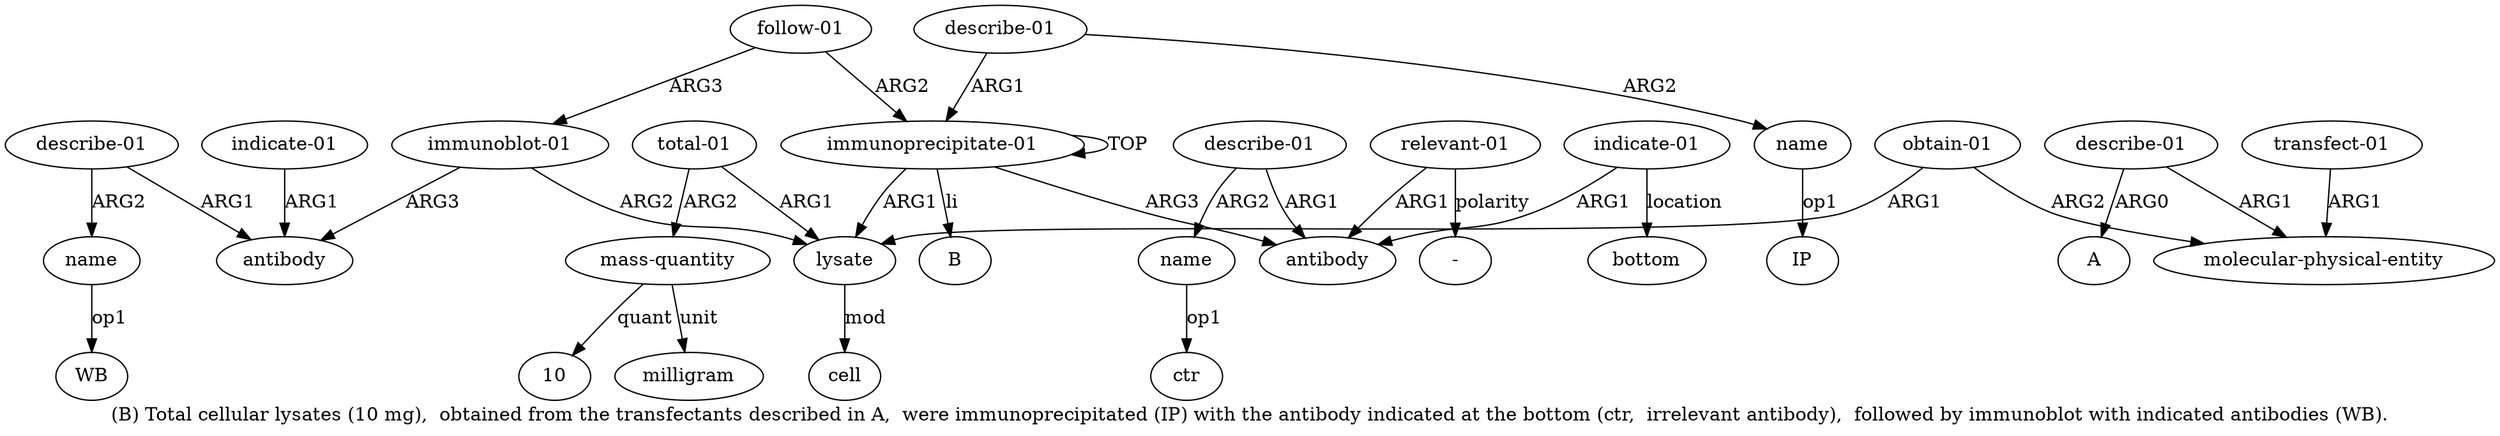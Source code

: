 digraph  {
	graph [label="(B) Total cellular lysates (10 mg),  obtained from the transfectants described in A,  were immunoprecipitated (IP) with the antibody \
indicated at the bottom (ctr,  irrelevant antibody),  followed by immunoblot with indicated antibodies (WB)."];
	node [label="\N"];
	a20	 [color=black,
		gold_ind=20,
		gold_label=antibody,
		label=antibody,
		test_ind=20,
		test_label=antibody];
	a21	 [color=black,
		gold_ind=21,
		gold_label="indicate-01",
		label="indicate-01",
		test_ind=21,
		test_label="indicate-01"];
	a21 -> a20 [key=0,
	color=black,
	gold_label=ARG1,
	label=ARG1,
	test_label=ARG1];
a22 [color=black,
	gold_ind=22,
	gold_label="describe-01",
	label="describe-01",
	test_ind=22,
	test_label="describe-01"];
a22 -> a20 [key=0,
color=black,
gold_label=ARG1,
label=ARG1,
test_label=ARG1];
a23 [color=black,
gold_ind=23,
gold_label=name,
label=name,
test_ind=23,
test_label=name];
a22 -> a23 [key=0,
color=black,
gold_label=ARG2,
label=ARG2,
test_label=ARG2];
"a23 WB" [color=black,
gold_ind=-1,
gold_label=WB,
label=WB,
test_ind=-1,
test_label=WB];
a23 -> "a23 WB" [key=0,
color=black,
gold_label=op1,
label=op1,
test_label=op1];
a24 [color=black,
gold_ind=24,
gold_label=B,
label=B,
test_ind=24,
test_label=B];
a25 [color=black,
gold_ind=25,
gold_label="describe-01",
label="describe-01",
test_ind=25,
test_label="describe-01"];
a26 [color=black,
gold_ind=26,
gold_label=name,
label=name,
test_ind=26,
test_label=name];
a25 -> a26 [key=0,
color=black,
gold_label=ARG2,
label=ARG2,
test_label=ARG2];
a0 [color=black,
gold_ind=0,
gold_label="immunoprecipitate-01",
label="immunoprecipitate-01",
test_ind=0,
test_label="immunoprecipitate-01"];
a25 -> a0 [key=0,
color=black,
gold_label=ARG1,
label=ARG1,
test_label=ARG1];
"a26 IP" [color=black,
gold_ind=-1,
gold_label=IP,
label=IP,
test_ind=-1,
test_label=IP];
a26 -> "a26 IP" [key=0,
color=black,
gold_label=op1,
label=op1,
test_label=op1];
"a14 -" [color=black,
gold_ind=-1,
gold_label="-",
label="-",
test_ind=-1,
test_label="-"];
"a4 10" [color=black,
gold_ind=-1,
gold_label=10,
label=10,
test_ind=-1,
test_label=10];
a15 [color=black,
gold_ind=15,
gold_label="describe-01",
label="describe-01",
test_ind=15,
test_label="describe-01"];
a16 [color=black,
gold_ind=16,
gold_label=name,
label=name,
test_ind=16,
test_label=name];
a15 -> a16 [key=0,
color=black,
gold_label=ARG2,
label=ARG2,
test_label=ARG2];
a11 [color=black,
gold_ind=11,
gold_label=antibody,
label=antibody,
test_ind=11,
test_label=antibody];
a15 -> a11 [key=0,
color=black,
gold_label=ARG1,
label=ARG1,
test_label=ARG1];
a14 [color=black,
gold_ind=14,
gold_label="relevant-01",
label="relevant-01",
test_ind=14,
test_label="relevant-01"];
a14 -> "a14 -" [key=0,
color=black,
gold_label=polarity,
label=polarity,
test_label=polarity];
a14 -> a11 [key=0,
color=black,
gold_label=ARG1,
label=ARG1,
test_label=ARG1];
a17 [color=black,
gold_ind=17,
gold_label=ctr,
label=ctr,
test_ind=17,
test_label=ctr];
a16 -> a17 [key=0,
color=black,
gold_label=op1,
label=op1,
test_label=op1];
a10 [color=black,
gold_ind=10,
gold_label=A,
label=A,
test_ind=10,
test_label=A];
a13 [color=black,
gold_ind=13,
gold_label=bottom,
label=bottom,
test_ind=13,
test_label=bottom];
a12 [color=black,
gold_ind=12,
gold_label="indicate-01",
label="indicate-01",
test_ind=12,
test_label="indicate-01"];
a12 -> a11 [key=0,
color=black,
gold_label=ARG1,
label=ARG1,
test_label=ARG1];
a12 -> a13 [key=0,
color=black,
gold_label=location,
label=location,
test_label=location];
a19 [color=black,
gold_ind=19,
gold_label="immunoblot-01",
label="immunoblot-01",
test_ind=19,
test_label="immunoblot-01"];
a19 -> a20 [key=0,
color=black,
gold_label=ARG3,
label=ARG3,
test_label=ARG3];
a1 [color=black,
gold_ind=1,
gold_label=lysate,
label=lysate,
test_ind=1,
test_label=lysate];
a19 -> a1 [key=0,
color=black,
gold_label=ARG2,
label=ARG2,
test_label=ARG2];
a18 [color=black,
gold_ind=18,
gold_label="follow-01",
label="follow-01",
test_ind=18,
test_label="follow-01"];
a18 -> a19 [key=0,
color=black,
gold_label=ARG3,
label=ARG3,
test_label=ARG3];
a18 -> a0 [key=0,
color=black,
gold_label=ARG2,
label=ARG2,
test_label=ARG2];
a2 [color=black,
gold_ind=2,
gold_label=cell,
label=cell,
test_ind=2,
test_label=cell];
a1 -> a2 [key=0,
color=black,
gold_label=mod,
label=mod,
test_label=mod];
a0 -> a24 [key=0,
color=black,
gold_label=li,
label=li,
test_label=li];
a0 -> a11 [key=0,
color=black,
gold_label=ARG3,
label=ARG3,
test_label=ARG3];
a0 -> a1 [key=0,
color=black,
gold_label=ARG1,
label=ARG1,
test_label=ARG1];
a0 -> a0 [key=0,
color=black,
gold_label=TOP,
label=TOP,
test_label=TOP];
a3 [color=black,
gold_ind=3,
gold_label="total-01",
label="total-01",
test_ind=3,
test_label="total-01"];
a3 -> a1 [key=0,
color=black,
gold_label=ARG1,
label=ARG1,
test_label=ARG1];
a4 [color=black,
gold_ind=4,
gold_label="mass-quantity",
label="mass-quantity",
test_ind=4,
test_label="mass-quantity"];
a3 -> a4 [key=0,
color=black,
gold_label=ARG2,
label=ARG2,
test_label=ARG2];
a5 [color=black,
gold_ind=5,
gold_label=milligram,
label=milligram,
test_ind=5,
test_label=milligram];
a4 -> "a4 10" [key=0,
color=black,
gold_label=quant,
label=quant,
test_label=quant];
a4 -> a5 [key=0,
color=black,
gold_label=unit,
label=unit,
test_label=unit];
a7 [color=black,
gold_ind=7,
gold_label="molecular-physical-entity",
label="molecular-physical-entity",
test_ind=7,
test_label="molecular-physical-entity"];
a6 [color=black,
gold_ind=6,
gold_label="obtain-01",
label="obtain-01",
test_ind=6,
test_label="obtain-01"];
a6 -> a1 [key=0,
color=black,
gold_label=ARG1,
label=ARG1,
test_label=ARG1];
a6 -> a7 [key=0,
color=black,
gold_label=ARG2,
label=ARG2,
test_label=ARG2];
a9 [color=black,
gold_ind=9,
gold_label="describe-01",
label="describe-01",
test_ind=9,
test_label="describe-01"];
a9 -> a10 [key=0,
color=black,
gold_label=ARG0,
label=ARG0,
test_label=ARG0];
a9 -> a7 [key=0,
color=black,
gold_label=ARG1,
label=ARG1,
test_label=ARG1];
a8 [color=black,
gold_ind=8,
gold_label="transfect-01",
label="transfect-01",
test_ind=8,
test_label="transfect-01"];
a8 -> a7 [key=0,
color=black,
gold_label=ARG1,
label=ARG1,
test_label=ARG1];
}
